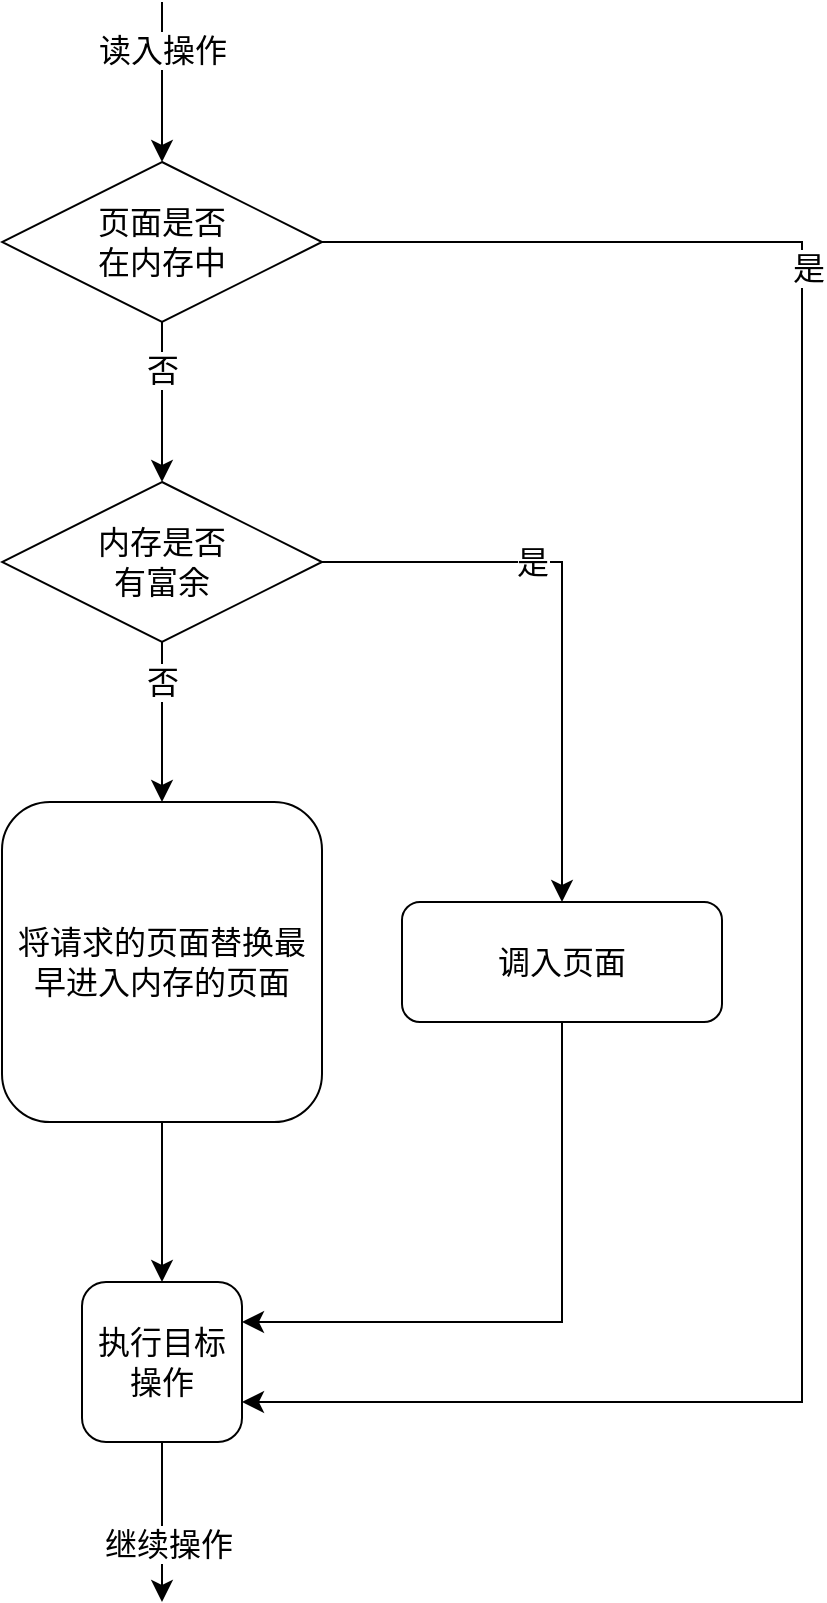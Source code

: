 <mxfile version="21.2.7" type="device">
  <diagram id="C5RBs43oDa-KdzZeNtuy" name="Page-1">
    <mxGraphModel dx="522" dy="583" grid="1" gridSize="10" guides="1" tooltips="1" connect="1" arrows="1" fold="1" page="1" pageScale="1" pageWidth="827" pageHeight="1169" math="0" shadow="0">
      <root>
        <mxCell id="WIyWlLk6GJQsqaUBKTNV-0" />
        <mxCell id="WIyWlLk6GJQsqaUBKTNV-1" parent="WIyWlLk6GJQsqaUBKTNV-0" />
        <mxCell id="k4NCevErkqrP8bQB8SSx-41" value="" style="edgeStyle=none;curved=1;rounded=0;orthogonalLoop=1;jettySize=auto;html=1;fontSize=12;startSize=8;endSize=8;" edge="1" parent="WIyWlLk6GJQsqaUBKTNV-1" source="k4NCevErkqrP8bQB8SSx-0" target="k4NCevErkqrP8bQB8SSx-7">
          <mxGeometry relative="1" as="geometry" />
        </mxCell>
        <mxCell id="k4NCevErkqrP8bQB8SSx-0" value="&lt;div&gt;将请求的页面替换最早进入内存的页面&lt;br&gt;&lt;/div&gt;" style="rounded=1;whiteSpace=wrap;html=1;fontSize=16;" vertex="1" parent="WIyWlLk6GJQsqaUBKTNV-1">
          <mxGeometry x="40" y="400" width="160" height="160" as="geometry" />
        </mxCell>
        <mxCell id="k4NCevErkqrP8bQB8SSx-36" value="" style="edgeStyle=none;curved=1;rounded=0;orthogonalLoop=1;jettySize=auto;html=1;fontSize=12;startSize=8;endSize=8;" edge="1" parent="WIyWlLk6GJQsqaUBKTNV-1" source="k4NCevErkqrP8bQB8SSx-1" target="k4NCevErkqrP8bQB8SSx-35">
          <mxGeometry relative="1" as="geometry" />
        </mxCell>
        <mxCell id="k4NCevErkqrP8bQB8SSx-37" value="否" style="edgeLabel;html=1;align=center;verticalAlign=middle;resizable=0;points=[];fontSize=16;" vertex="1" connectable="0" parent="k4NCevErkqrP8bQB8SSx-36">
          <mxGeometry x="-0.4" relative="1" as="geometry">
            <mxPoint as="offset" />
          </mxGeometry>
        </mxCell>
        <mxCell id="k4NCevErkqrP8bQB8SSx-1" value="&lt;div&gt;页面是否&lt;/div&gt;&lt;div&gt;在内存中&lt;/div&gt;" style="rhombus;whiteSpace=wrap;html=1;fontSize=16;" vertex="1" parent="WIyWlLk6GJQsqaUBKTNV-1">
          <mxGeometry x="40" y="80" width="160" height="80" as="geometry" />
        </mxCell>
        <mxCell id="k4NCevErkqrP8bQB8SSx-3" value="" style="endArrow=classic;html=1;rounded=0;fontSize=12;startSize=8;endSize=8;curved=1;" edge="1" parent="WIyWlLk6GJQsqaUBKTNV-1" target="k4NCevErkqrP8bQB8SSx-1">
          <mxGeometry width="50" height="50" relative="1" as="geometry">
            <mxPoint x="120" as="sourcePoint" />
            <mxPoint x="190" y="240" as="targetPoint" />
          </mxGeometry>
        </mxCell>
        <mxCell id="k4NCevErkqrP8bQB8SSx-5" value="读入操作" style="edgeLabel;html=1;align=center;verticalAlign=middle;resizable=0;points=[];fontSize=16;" vertex="1" connectable="0" parent="k4NCevErkqrP8bQB8SSx-3">
          <mxGeometry x="-0.4" relative="1" as="geometry">
            <mxPoint as="offset" />
          </mxGeometry>
        </mxCell>
        <mxCell id="k4NCevErkqrP8bQB8SSx-7" value="执行目标操作" style="rounded=1;whiteSpace=wrap;html=1;fontSize=16;" vertex="1" parent="WIyWlLk6GJQsqaUBKTNV-1">
          <mxGeometry x="80" y="640" width="80" height="80" as="geometry" />
        </mxCell>
        <mxCell id="k4NCevErkqrP8bQB8SSx-11" value="" style="edgeStyle=orthogonalEdgeStyle;orthogonalLoop=1;jettySize=auto;html=1;rounded=0;fontSize=12;startSize=8;endSize=8;exitX=1;exitY=0.5;exitDx=0;exitDy=0;entryX=1;entryY=0.75;entryDx=0;entryDy=0;" edge="1" parent="WIyWlLk6GJQsqaUBKTNV-1" source="k4NCevErkqrP8bQB8SSx-1" target="k4NCevErkqrP8bQB8SSx-7">
          <mxGeometry width="120" relative="1" as="geometry">
            <mxPoint x="550" y="290" as="sourcePoint" />
            <mxPoint x="670" y="290" as="targetPoint" />
            <Array as="points">
              <mxPoint x="440" y="120" />
              <mxPoint x="440" y="700" />
            </Array>
          </mxGeometry>
        </mxCell>
        <mxCell id="k4NCevErkqrP8bQB8SSx-12" value="是" style="edgeLabel;html=1;align=center;verticalAlign=middle;resizable=0;points=[];fontSize=16;" vertex="1" connectable="0" parent="k4NCevErkqrP8bQB8SSx-11">
          <mxGeometry x="-0.54" y="3" relative="1" as="geometry">
            <mxPoint as="offset" />
          </mxGeometry>
        </mxCell>
        <mxCell id="k4NCevErkqrP8bQB8SSx-15" value="" style="endArrow=classic;html=1;rounded=0;fontSize=12;startSize=8;endSize=8;curved=1;exitX=0.5;exitY=1;exitDx=0;exitDy=0;" edge="1" parent="WIyWlLk6GJQsqaUBKTNV-1" source="k4NCevErkqrP8bQB8SSx-7">
          <mxGeometry width="50" height="50" relative="1" as="geometry">
            <mxPoint x="180" y="430" as="sourcePoint" />
            <mxPoint x="120" y="800" as="targetPoint" />
          </mxGeometry>
        </mxCell>
        <mxCell id="k4NCevErkqrP8bQB8SSx-17" value="继续操作" style="edgeLabel;html=1;align=center;verticalAlign=middle;resizable=0;points=[];fontSize=16;" vertex="1" connectable="0" parent="k4NCevErkqrP8bQB8SSx-15">
          <mxGeometry x="0.275" y="3" relative="1" as="geometry">
            <mxPoint as="offset" />
          </mxGeometry>
        </mxCell>
        <mxCell id="k4NCevErkqrP8bQB8SSx-38" value="" style="edgeStyle=none;curved=1;rounded=0;orthogonalLoop=1;jettySize=auto;html=1;fontSize=12;startSize=8;endSize=8;" edge="1" parent="WIyWlLk6GJQsqaUBKTNV-1" source="k4NCevErkqrP8bQB8SSx-35" target="k4NCevErkqrP8bQB8SSx-0">
          <mxGeometry relative="1" as="geometry" />
        </mxCell>
        <mxCell id="k4NCevErkqrP8bQB8SSx-39" value="否" style="edgeLabel;html=1;align=center;verticalAlign=middle;resizable=0;points=[];fontSize=16;" vertex="1" connectable="0" parent="k4NCevErkqrP8bQB8SSx-38">
          <mxGeometry x="-0.5" relative="1" as="geometry">
            <mxPoint as="offset" />
          </mxGeometry>
        </mxCell>
        <mxCell id="k4NCevErkqrP8bQB8SSx-35" value="&lt;div&gt;内存是否&lt;/div&gt;&lt;div&gt;有富余&lt;/div&gt;" style="rhombus;whiteSpace=wrap;html=1;fontSize=16;" vertex="1" parent="WIyWlLk6GJQsqaUBKTNV-1">
          <mxGeometry x="40" y="240" width="160" height="80" as="geometry" />
        </mxCell>
        <mxCell id="k4NCevErkqrP8bQB8SSx-40" value="调入页面" style="rounded=1;whiteSpace=wrap;html=1;fontSize=16;" vertex="1" parent="WIyWlLk6GJQsqaUBKTNV-1">
          <mxGeometry x="240" y="450" width="160" height="60" as="geometry" />
        </mxCell>
        <mxCell id="k4NCevErkqrP8bQB8SSx-42" value="" style="edgeStyle=orthogonalEdgeStyle;orthogonalLoop=1;jettySize=auto;html=1;rounded=0;fontSize=12;startSize=8;endSize=8;exitX=0.5;exitY=1;exitDx=0;exitDy=0;entryX=1;entryY=0.25;entryDx=0;entryDy=0;" edge="1" parent="WIyWlLk6GJQsqaUBKTNV-1" source="k4NCevErkqrP8bQB8SSx-40" target="k4NCevErkqrP8bQB8SSx-7">
          <mxGeometry width="120" relative="1" as="geometry">
            <mxPoint x="270" y="520" as="sourcePoint" />
            <mxPoint x="390" y="520" as="targetPoint" />
          </mxGeometry>
        </mxCell>
        <mxCell id="k4NCevErkqrP8bQB8SSx-43" value="" style="endArrow=classic;html=1;rounded=0;fontSize=12;startSize=8;endSize=8;exitX=1;exitY=0.5;exitDx=0;exitDy=0;entryX=0.5;entryY=0;entryDx=0;entryDy=0;edgeStyle=orthogonalEdgeStyle;" edge="1" parent="WIyWlLk6GJQsqaUBKTNV-1" source="k4NCevErkqrP8bQB8SSx-35" target="k4NCevErkqrP8bQB8SSx-40">
          <mxGeometry width="50" height="50" relative="1" as="geometry">
            <mxPoint x="260" y="420" as="sourcePoint" />
            <mxPoint x="310" y="370" as="targetPoint" />
          </mxGeometry>
        </mxCell>
        <mxCell id="k4NCevErkqrP8bQB8SSx-44" value="是" style="edgeLabel;html=1;align=center;verticalAlign=middle;resizable=0;points=[];fontSize=16;" vertex="1" connectable="0" parent="k4NCevErkqrP8bQB8SSx-43">
          <mxGeometry x="-0.275" relative="1" as="geometry">
            <mxPoint as="offset" />
          </mxGeometry>
        </mxCell>
      </root>
    </mxGraphModel>
  </diagram>
</mxfile>
